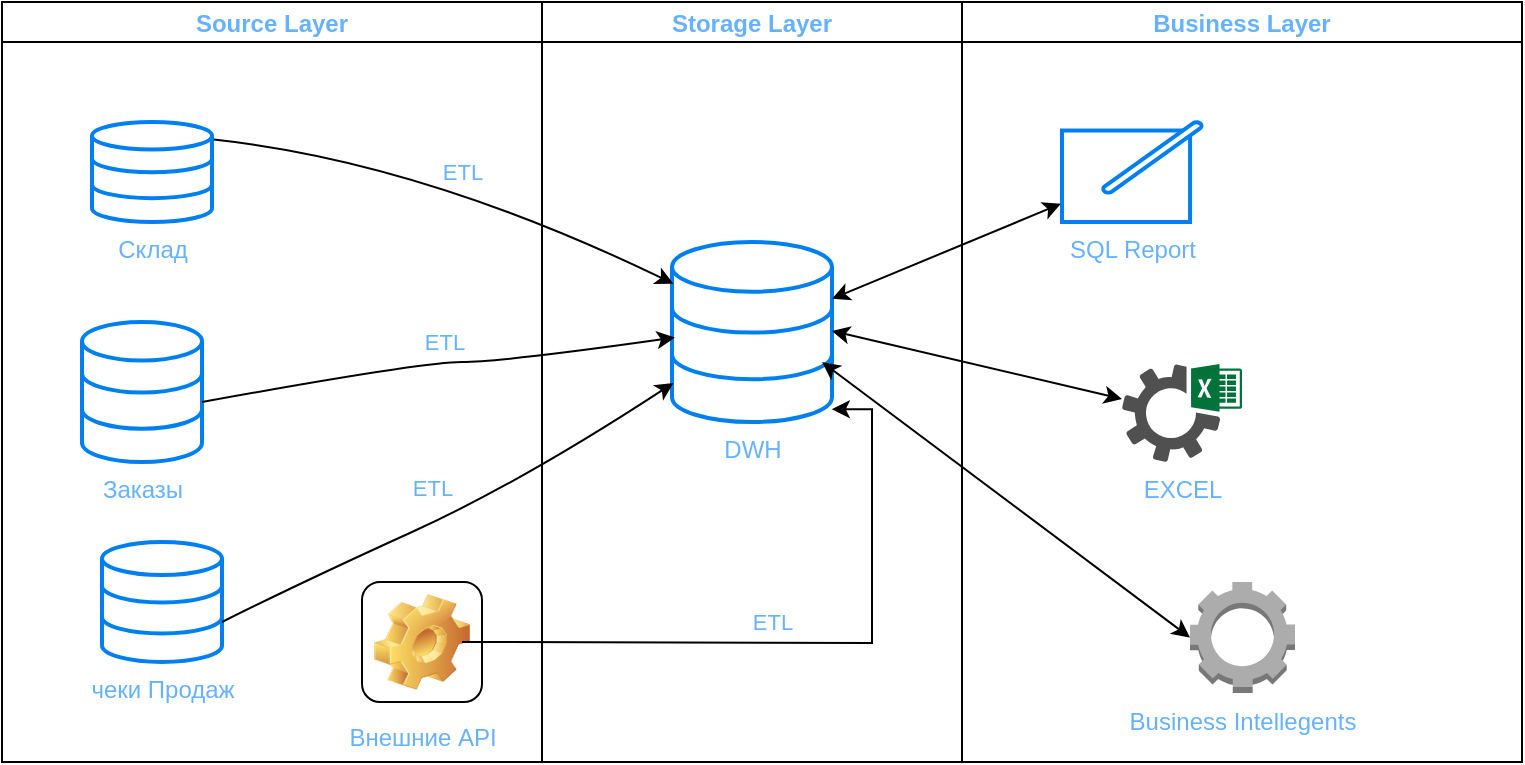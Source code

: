<mxfile version="17.2.1" type="device"><diagram id="VF9fd0P3ZPkWuoUHEdl5" name="Страница 1"><mxGraphModel dx="920" dy="634" grid="1" gridSize="10" guides="1" tooltips="1" connect="1" arrows="1" fold="1" page="1" pageScale="1" pageWidth="827" pageHeight="1169" math="0" shadow="0"><root><mxCell id="0"/><mxCell id="1" parent="0"/><mxCell id="Xg-Allu8gnA6vMgDJLHs-10" value="" style="shape=link;html=1;rounded=0;fontColor=#66B2FF;startArrow=none;" edge="1" parent="1"><mxGeometry width="100" relative="1" as="geometry"><mxPoint x="450" y="80" as="sourcePoint"/><mxPoint x="450" y="80" as="targetPoint"/></mxGeometry></mxCell><mxCell id="Xg-Allu8gnA6vMgDJLHs-11" value="" style="shape=link;html=1;rounded=0;fontColor=#66B2FF;endArrow=none;" edge="1" parent="1"><mxGeometry width="100" relative="1" as="geometry"><mxPoint x="350" y="80" as="sourcePoint"/><mxPoint x="350" y="80" as="targetPoint"/></mxGeometry></mxCell><mxCell id="Xg-Allu8gnA6vMgDJLHs-50" value="Storage Layer" style="swimlane;labelBackgroundColor=#FFFFFF;fontColor=#66B2FF;startSize=20;" vertex="1" parent="1"><mxGeometry x="310" y="20" width="210" height="380" as="geometry"/></mxCell><mxCell id="Xg-Allu8gnA6vMgDJLHs-72" value="DWH" style="html=1;verticalLabelPosition=bottom;align=center;labelBackgroundColor=#ffffff;verticalAlign=top;strokeWidth=2;strokeColor=#0080F0;shadow=0;dashed=0;shape=mxgraph.ios7.icons.data;fontColor=#66B2FF;" vertex="1" parent="Xg-Allu8gnA6vMgDJLHs-50"><mxGeometry x="65" y="120" width="80" height="90" as="geometry"/></mxCell><mxCell id="Xg-Allu8gnA6vMgDJLHs-51" value="Business Layer" style="swimlane;labelBackgroundColor=#FFFFFF;fontColor=#66B2FF;startSize=20;" vertex="1" parent="1"><mxGeometry x="520" y="20" width="280" height="380" as="geometry"/></mxCell><mxCell id="Xg-Allu8gnA6vMgDJLHs-71" value="SQL Report" style="html=1;verticalLabelPosition=bottom;align=center;labelBackgroundColor=#ffffff;verticalAlign=top;strokeWidth=2;strokeColor=#0080F0;shadow=0;dashed=0;shape=mxgraph.ios7.icons.edit;fontColor=#66B2FF;" vertex="1" parent="Xg-Allu8gnA6vMgDJLHs-51"><mxGeometry x="50" y="60" width="70" height="50" as="geometry"/></mxCell><mxCell id="Xg-Allu8gnA6vMgDJLHs-74" value="EXCEL" style="sketch=0;pointerEvents=1;shadow=0;dashed=0;html=1;strokeColor=none;fillColor=#505050;labelPosition=center;verticalLabelPosition=bottom;verticalAlign=top;outlineConnect=0;align=center;shape=mxgraph.office.sites.excel_services;labelBackgroundColor=#FFFFFF;fontColor=#66B2FF;" vertex="1" parent="Xg-Allu8gnA6vMgDJLHs-51"><mxGeometry x="80" y="181" width="60" height="49" as="geometry"/></mxCell><mxCell id="Xg-Allu8gnA6vMgDJLHs-78" value="Business Intellegents" style="outlineConnect=0;dashed=0;verticalLabelPosition=bottom;verticalAlign=top;align=center;html=1;shape=mxgraph.aws3.human_intelligence_tasks_hit;fillColor=#ACACAC;gradientColor=none;labelBackgroundColor=#FFFFFF;fontColor=#66B2FF;" vertex="1" parent="Xg-Allu8gnA6vMgDJLHs-51"><mxGeometry x="114" y="290" width="52.5" height="55.5" as="geometry"/></mxCell><mxCell id="Xg-Allu8gnA6vMgDJLHs-54" value="Source Layer" style="swimlane;labelBackgroundColor=#FFFFFF;fontColor=#66B2FF;startSize=20;" vertex="1" parent="1"><mxGeometry x="40" y="20" width="270" height="380" as="geometry"/></mxCell><mxCell id="Xg-Allu8gnA6vMgDJLHs-66" value="Внешние API" style="icon;html=1;image=img/clipart/Gear_128x128.png;labelBackgroundColor=#FFFFFF;fontColor=#66B2FF;" vertex="1" parent="Xg-Allu8gnA6vMgDJLHs-54"><mxGeometry x="180" y="290" width="60" height="60" as="geometry"/></mxCell><mxCell id="Xg-Allu8gnA6vMgDJLHs-68" value="Склад" style="html=1;verticalLabelPosition=bottom;align=center;labelBackgroundColor=#ffffff;verticalAlign=top;strokeWidth=2;strokeColor=#0080F0;shadow=0;dashed=0;shape=mxgraph.ios7.icons.data;fontColor=#66B2FF;" vertex="1" parent="Xg-Allu8gnA6vMgDJLHs-54"><mxGeometry x="45" y="60" width="60" height="50" as="geometry"/></mxCell><mxCell id="Xg-Allu8gnA6vMgDJLHs-69" value="Заказы" style="html=1;verticalLabelPosition=bottom;align=center;labelBackgroundColor=#ffffff;verticalAlign=top;strokeWidth=2;strokeColor=#0080F0;shadow=0;dashed=0;shape=mxgraph.ios7.icons.data;fontColor=#66B2FF;" vertex="1" parent="Xg-Allu8gnA6vMgDJLHs-54"><mxGeometry x="40" y="160" width="60" height="70" as="geometry"/></mxCell><mxCell id="Xg-Allu8gnA6vMgDJLHs-70" value="чеки Продаж" style="html=1;verticalLabelPosition=bottom;align=center;labelBackgroundColor=#ffffff;verticalAlign=top;strokeWidth=2;strokeColor=#0080F0;shadow=0;dashed=0;shape=mxgraph.ios7.icons.data;fontColor=#66B2FF;" vertex="1" parent="Xg-Allu8gnA6vMgDJLHs-54"><mxGeometry x="50" y="270" width="60" height="60" as="geometry"/></mxCell><mxCell id="Xg-Allu8gnA6vMgDJLHs-59" value="ETL" style="curved=1;endArrow=classic;html=1;rounded=0;fontColor=#66B2FF;exitX=1.015;exitY=0.175;exitDx=0;exitDy=0;exitPerimeter=0;entryX=0.009;entryY=0.232;entryDx=0;entryDy=0;entryPerimeter=0;" edge="1" parent="1" source="Xg-Allu8gnA6vMgDJLHs-68" target="Xg-Allu8gnA6vMgDJLHs-72"><mxGeometry x="0.022" y="4" width="50" height="50" relative="1" as="geometry"><mxPoint x="160" y="110" as="sourcePoint"/><mxPoint x="374.86" y="186" as="targetPoint"/><Array as="points"><mxPoint x="250" y="100"/></Array><mxPoint as="offset"/></mxGeometry></mxCell><mxCell id="Xg-Allu8gnA6vMgDJLHs-60" value="ETL" style="curved=1;endArrow=classic;html=1;rounded=0;fontColor=#66B2FF;exitX=1;exitY=0.5;exitDx=0;exitDy=0;exitPerimeter=0;entryX=0.009;entryY=0.783;entryDx=0;entryDy=0;entryPerimeter=0;" edge="1" parent="1" target="Xg-Allu8gnA6vMgDJLHs-72"><mxGeometry x="-0.036" y="16" width="50" height="50" relative="1" as="geometry"><mxPoint x="150" y="330" as="sourcePoint"/><mxPoint x="370.99" y="222.9" as="targetPoint"/><Array as="points"><mxPoint x="190" y="310"/><mxPoint x="300" y="260"/></Array><mxPoint as="offset"/></mxGeometry></mxCell><mxCell id="Xg-Allu8gnA6vMgDJLHs-63" value="ETL" style="curved=1;endArrow=classic;html=1;rounded=0;fontColor=#66B2FF;entryX=0.018;entryY=0.531;entryDx=0;entryDy=0;entryPerimeter=0;" edge="1" parent="1" target="Xg-Allu8gnA6vMgDJLHs-72"><mxGeometry x="0.03" y="10" width="50" height="50" relative="1" as="geometry"><mxPoint x="140" y="220" as="sourcePoint"/><mxPoint x="380" y="195" as="targetPoint"/><Array as="points"><mxPoint x="250" y="200"/><mxPoint x="290" y="200"/></Array><mxPoint as="offset"/></mxGeometry></mxCell><mxCell id="Xg-Allu8gnA6vMgDJLHs-65" value="ETL" style="edgeStyle=orthogonalEdgeStyle;rounded=0;orthogonalLoop=1;jettySize=auto;html=1;fontColor=#66B2FF;entryX=0.999;entryY=0.929;entryDx=0;entryDy=0;entryPerimeter=0;" edge="1" parent="1" target="Xg-Allu8gnA6vMgDJLHs-72"><mxGeometry x="-0.102" y="10" relative="1" as="geometry"><mxPoint x="270" y="340" as="sourcePoint"/><mxPoint x="415.059" y="240" as="targetPoint"/><mxPoint x="1" as="offset"/></mxGeometry></mxCell><mxCell id="Xg-Allu8gnA6vMgDJLHs-76" value="" style="endArrow=classic;startArrow=classic;html=1;rounded=0;fontColor=#66B2FF;entryX=-0.008;entryY=0.818;entryDx=0;entryDy=0;entryPerimeter=0;" edge="1" parent="1" source="Xg-Allu8gnA6vMgDJLHs-72" target="Xg-Allu8gnA6vMgDJLHs-71"><mxGeometry width="50" height="50" relative="1" as="geometry"><mxPoint x="460" y="190" as="sourcePoint"/><mxPoint x="440" y="200" as="targetPoint"/><Array as="points"/></mxGeometry></mxCell><mxCell id="Xg-Allu8gnA6vMgDJLHs-77" value="" style="endArrow=classic;startArrow=classic;html=1;rounded=0;fontColor=#66B2FF;exitX=0.999;exitY=0.494;exitDx=0;exitDy=0;exitPerimeter=0;" edge="1" parent="1" source="Xg-Allu8gnA6vMgDJLHs-72" target="Xg-Allu8gnA6vMgDJLHs-74"><mxGeometry width="50" height="50" relative="1" as="geometry"><mxPoint x="390" y="250" as="sourcePoint"/><mxPoint x="440" y="200" as="targetPoint"/></mxGeometry></mxCell><mxCell id="Xg-Allu8gnA6vMgDJLHs-79" value="" style="endArrow=classic;startArrow=classic;html=1;rounded=0;fontColor=#66B2FF;entryX=0;entryY=0.5;entryDx=0;entryDy=0;entryPerimeter=0;exitX=0.938;exitY=0.667;exitDx=0;exitDy=0;exitPerimeter=0;" edge="1" parent="1" source="Xg-Allu8gnA6vMgDJLHs-72" target="Xg-Allu8gnA6vMgDJLHs-78"><mxGeometry width="50" height="50" relative="1" as="geometry"><mxPoint x="390" y="250" as="sourcePoint"/><mxPoint x="440" y="200" as="targetPoint"/></mxGeometry></mxCell></root></mxGraphModel></diagram></mxfile>